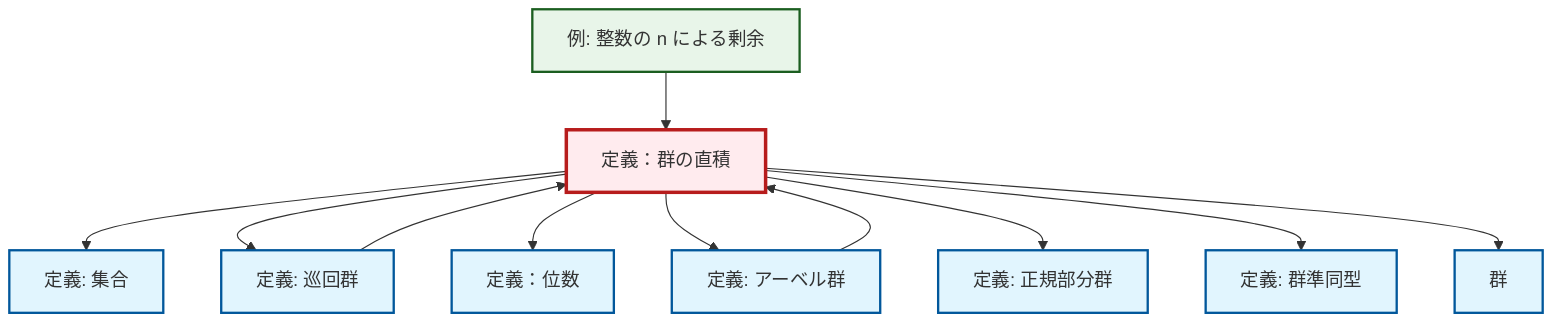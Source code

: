 graph TD
    classDef definition fill:#e1f5fe,stroke:#01579b,stroke-width:2px
    classDef theorem fill:#f3e5f5,stroke:#4a148c,stroke-width:2px
    classDef axiom fill:#fff3e0,stroke:#e65100,stroke-width:2px
    classDef example fill:#e8f5e9,stroke:#1b5e20,stroke-width:2px
    classDef current fill:#ffebee,stroke:#b71c1c,stroke-width:3px
    def-order["定義：位数"]:::definition
    def-homomorphism["定義: 群準同型"]:::definition
    def-direct-product["定義：群の直積"]:::definition
    def-group["群"]:::definition
    ex-quotient-integers-mod-n["例: 整数の n による剰余"]:::example
    def-set["定義: 集合"]:::definition
    def-abelian-group["定義: アーベル群"]:::definition
    def-cyclic-group["定義: 巡回群"]:::definition
    def-normal-subgroup["定義: 正規部分群"]:::definition
    def-direct-product --> def-set
    def-direct-product --> def-cyclic-group
    def-direct-product --> def-order
    def-cyclic-group --> def-direct-product
    def-direct-product --> def-abelian-group
    def-abelian-group --> def-direct-product
    def-direct-product --> def-normal-subgroup
    def-direct-product --> def-homomorphism
    ex-quotient-integers-mod-n --> def-direct-product
    def-direct-product --> def-group
    class def-direct-product current